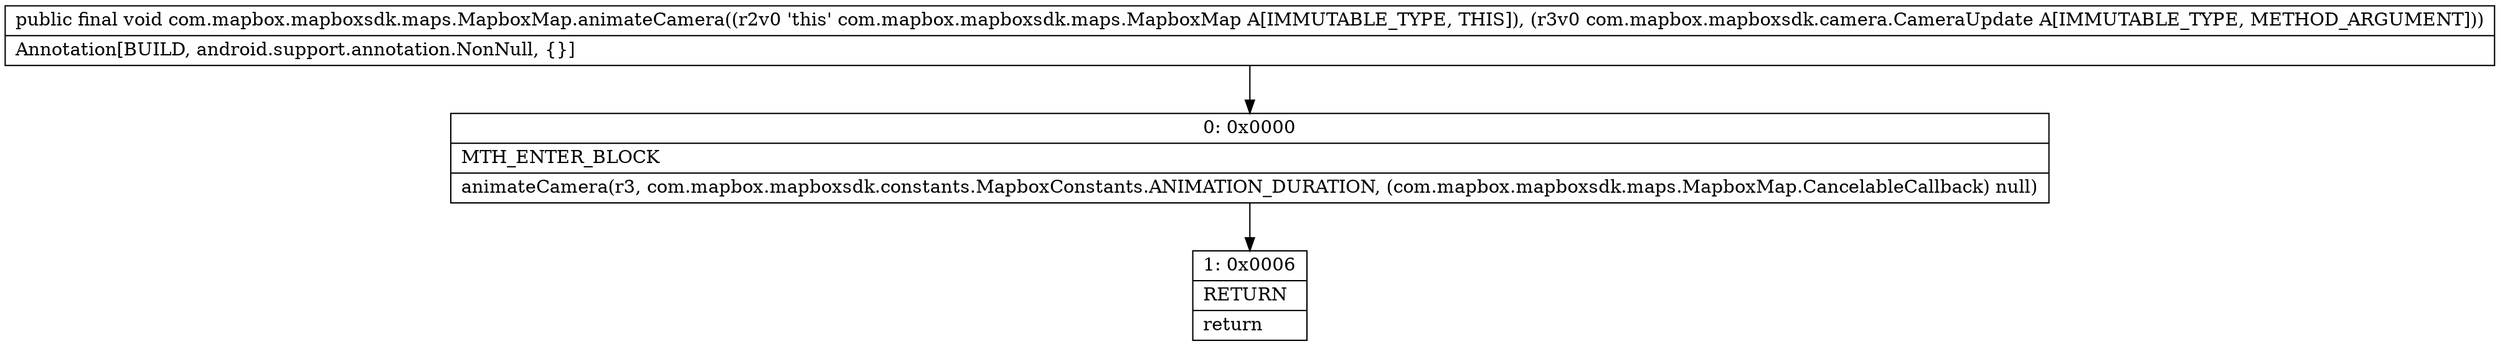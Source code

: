digraph "CFG forcom.mapbox.mapboxsdk.maps.MapboxMap.animateCamera(Lcom\/mapbox\/mapboxsdk\/camera\/CameraUpdate;)V" {
Node_0 [shape=record,label="{0\:\ 0x0000|MTH_ENTER_BLOCK\l|animateCamera(r3, com.mapbox.mapboxsdk.constants.MapboxConstants.ANIMATION_DURATION, (com.mapbox.mapboxsdk.maps.MapboxMap.CancelableCallback) null)\l}"];
Node_1 [shape=record,label="{1\:\ 0x0006|RETURN\l|return\l}"];
MethodNode[shape=record,label="{public final void com.mapbox.mapboxsdk.maps.MapboxMap.animateCamera((r2v0 'this' com.mapbox.mapboxsdk.maps.MapboxMap A[IMMUTABLE_TYPE, THIS]), (r3v0 com.mapbox.mapboxsdk.camera.CameraUpdate A[IMMUTABLE_TYPE, METHOD_ARGUMENT]))  | Annotation[BUILD, android.support.annotation.NonNull, \{\}]\l}"];
MethodNode -> Node_0;
Node_0 -> Node_1;
}

